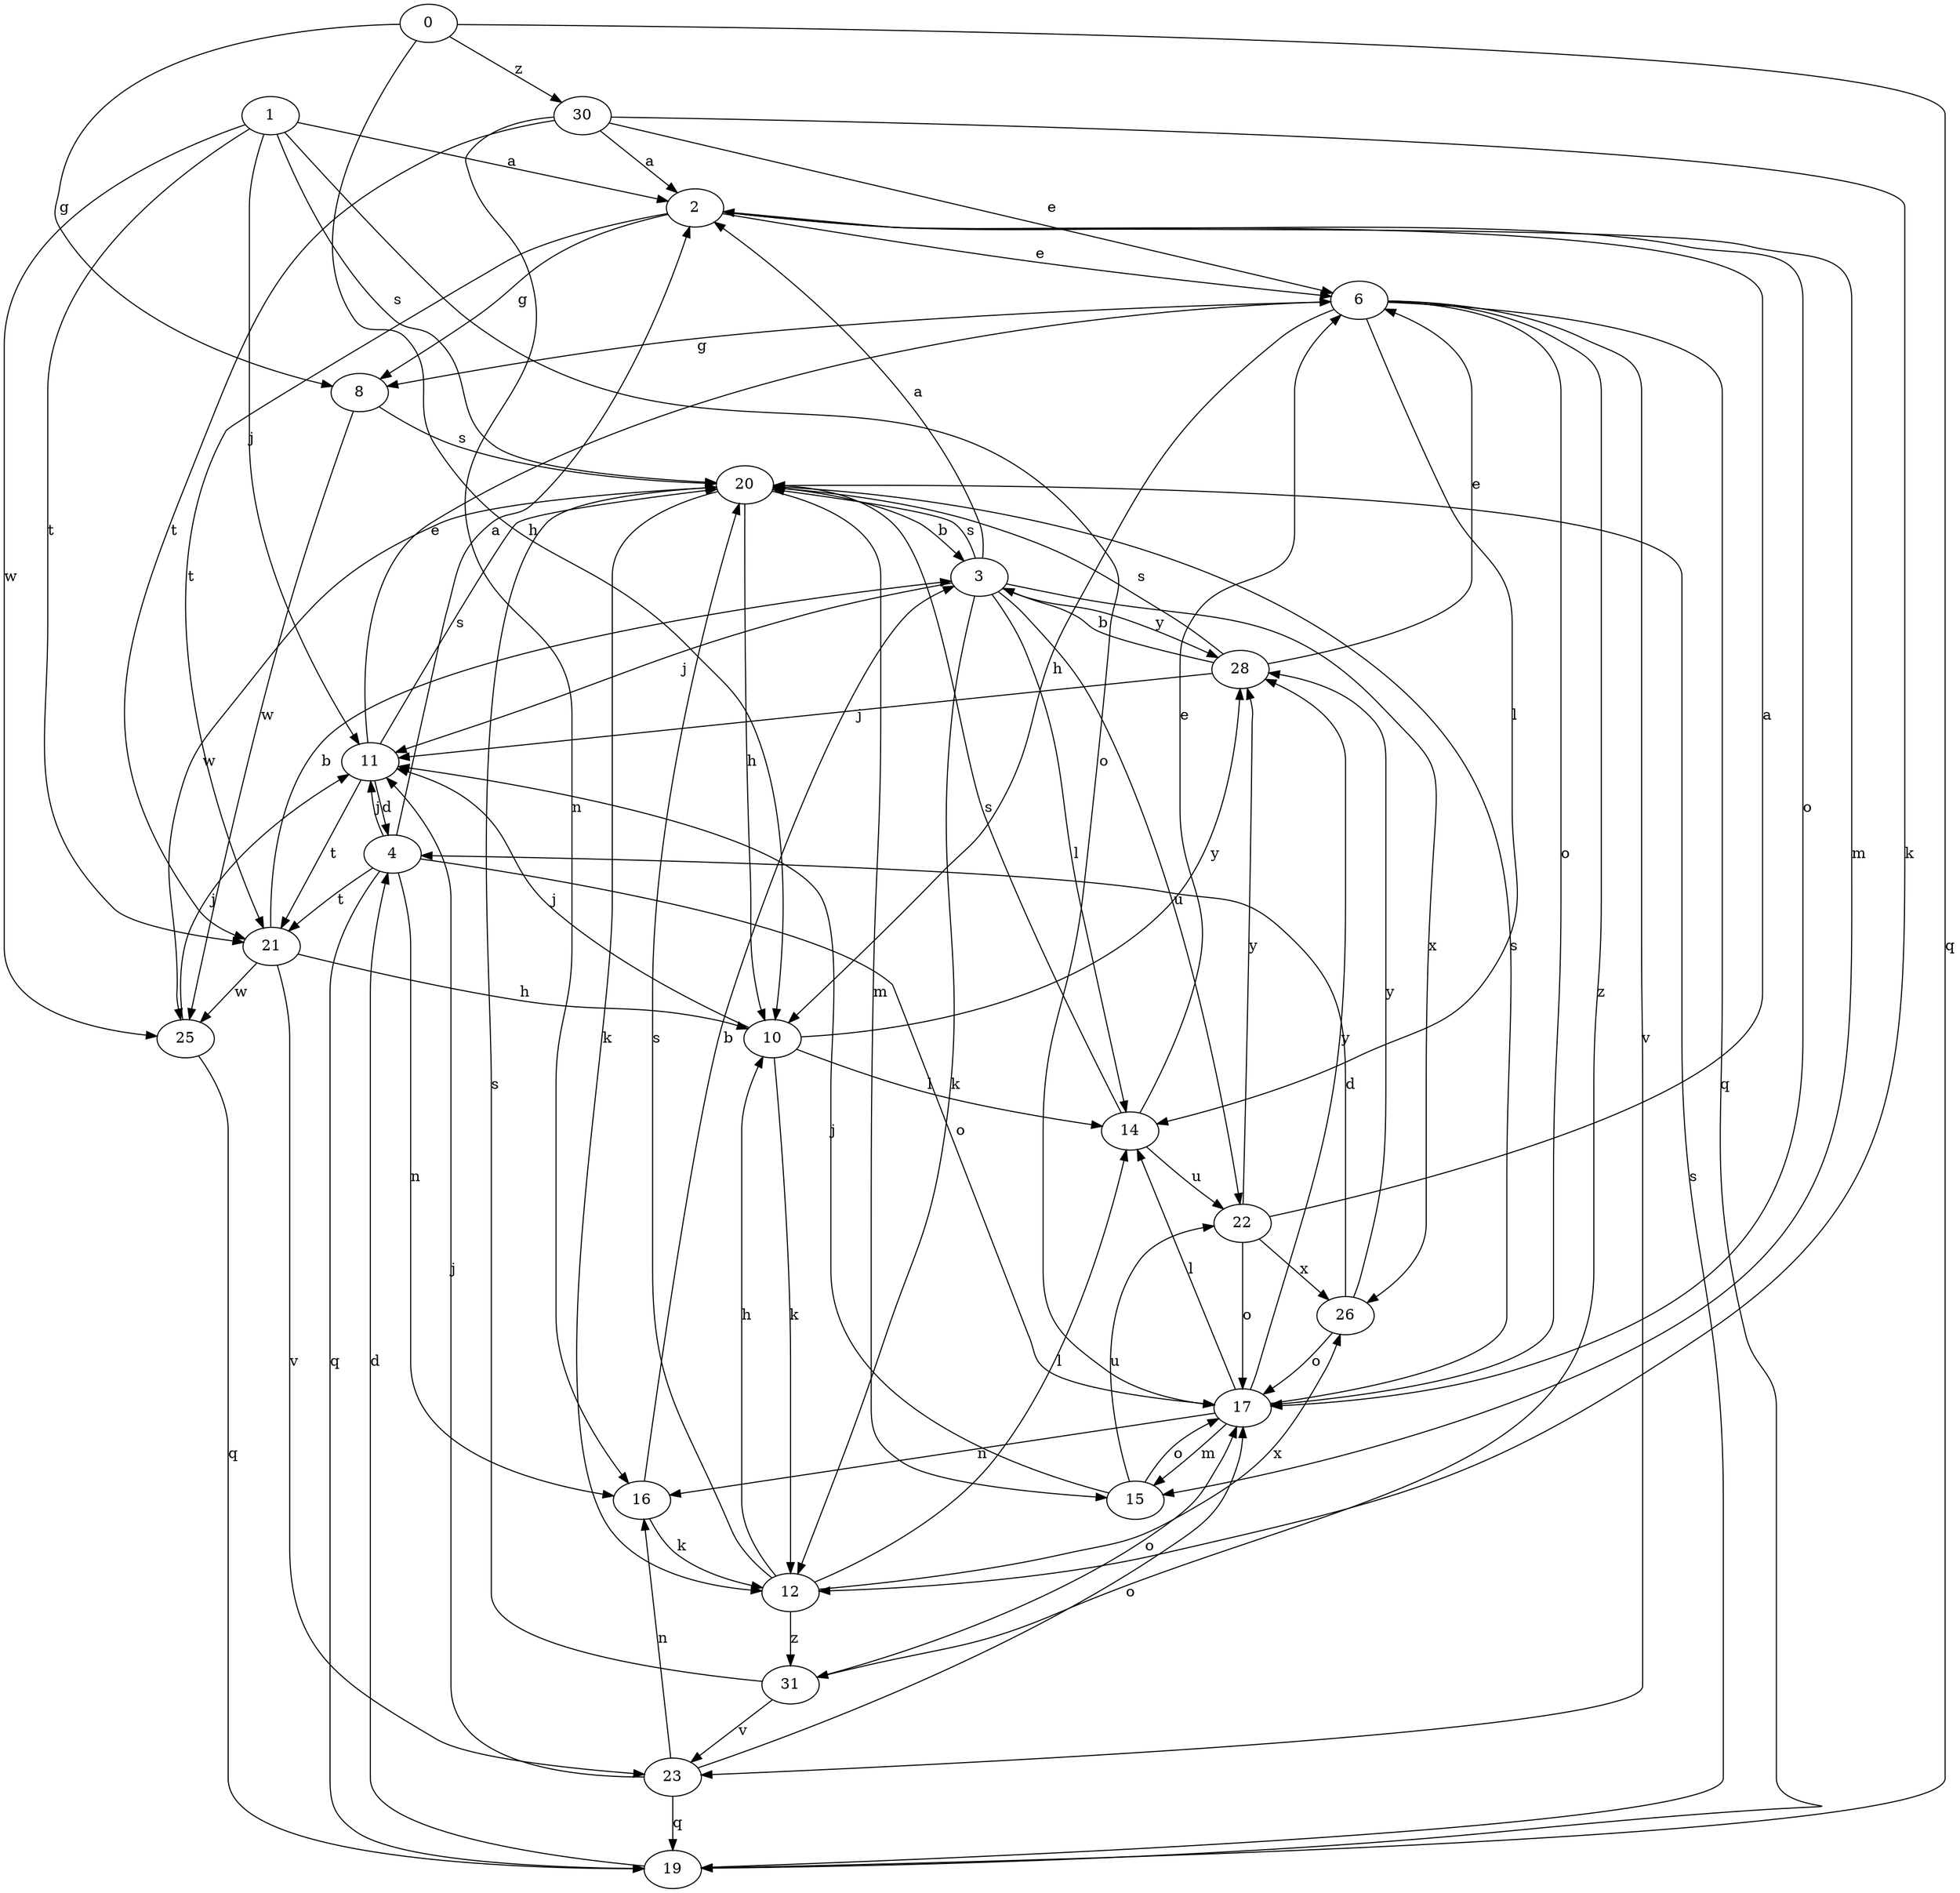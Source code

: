 strict digraph  {
1;
2;
3;
0;
4;
6;
8;
10;
11;
12;
14;
15;
16;
17;
19;
20;
21;
22;
23;
25;
26;
28;
30;
31;
1 -> 2  [label=a];
1 -> 11  [label=j];
1 -> 17  [label=o];
1 -> 20  [label=s];
1 -> 21  [label=t];
1 -> 25  [label=w];
2 -> 6  [label=e];
2 -> 8  [label=g];
2 -> 15  [label=m];
2 -> 17  [label=o];
2 -> 21  [label=t];
3 -> 2  [label=a];
3 -> 11  [label=j];
3 -> 12  [label=k];
3 -> 14  [label=l];
3 -> 20  [label=s];
3 -> 22  [label=u];
3 -> 26  [label=x];
3 -> 28  [label=y];
0 -> 8  [label=g];
0 -> 10  [label=h];
0 -> 19  [label=q];
0 -> 30  [label=z];
4 -> 2  [label=a];
4 -> 11  [label=j];
4 -> 16  [label=n];
4 -> 17  [label=o];
4 -> 19  [label=q];
4 -> 21  [label=t];
6 -> 8  [label=g];
6 -> 10  [label=h];
6 -> 14  [label=l];
6 -> 17  [label=o];
6 -> 19  [label=q];
6 -> 23  [label=v];
6 -> 31  [label=z];
8 -> 20  [label=s];
8 -> 25  [label=w];
10 -> 11  [label=j];
10 -> 12  [label=k];
10 -> 14  [label=l];
10 -> 28  [label=y];
11 -> 4  [label=d];
11 -> 6  [label=e];
11 -> 20  [label=s];
11 -> 21  [label=t];
12 -> 10  [label=h];
12 -> 14  [label=l];
12 -> 20  [label=s];
12 -> 26  [label=x];
12 -> 31  [label=z];
14 -> 6  [label=e];
14 -> 20  [label=s];
14 -> 22  [label=u];
15 -> 11  [label=j];
15 -> 17  [label=o];
15 -> 22  [label=u];
16 -> 3  [label=b];
16 -> 12  [label=k];
17 -> 14  [label=l];
17 -> 15  [label=m];
17 -> 16  [label=n];
17 -> 20  [label=s];
17 -> 28  [label=y];
19 -> 4  [label=d];
19 -> 20  [label=s];
20 -> 3  [label=b];
20 -> 10  [label=h];
20 -> 12  [label=k];
20 -> 15  [label=m];
20 -> 25  [label=w];
21 -> 3  [label=b];
21 -> 10  [label=h];
21 -> 23  [label=v];
21 -> 25  [label=w];
22 -> 2  [label=a];
22 -> 17  [label=o];
22 -> 26  [label=x];
22 -> 28  [label=y];
23 -> 11  [label=j];
23 -> 16  [label=n];
23 -> 17  [label=o];
23 -> 19  [label=q];
25 -> 11  [label=j];
25 -> 19  [label=q];
26 -> 4  [label=d];
26 -> 17  [label=o];
26 -> 28  [label=y];
28 -> 3  [label=b];
28 -> 6  [label=e];
28 -> 11  [label=j];
28 -> 20  [label=s];
30 -> 2  [label=a];
30 -> 6  [label=e];
30 -> 12  [label=k];
30 -> 16  [label=n];
30 -> 21  [label=t];
31 -> 17  [label=o];
31 -> 20  [label=s];
31 -> 23  [label=v];
}
